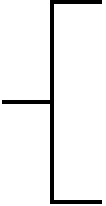 <mxfile>
    <diagram id="CaqJ7w5xzuBIlMxh9l4R" name="第 1 页">
        <mxGraphModel dx="1141" dy="736" grid="1" gridSize="10" guides="1" tooltips="1" connect="1" arrows="1" fold="1" page="1" pageScale="1" pageWidth="827" pageHeight="1169" math="0" shadow="0">
            <root>
                <mxCell id="0"/>
                <mxCell id="1" parent="0"/>
                <mxCell id="2" value="" style="strokeWidth=2;html=1;shape=mxgraph.flowchart.annotation_2;align=left;labelPosition=right;pointerEvents=1;" vertex="1" parent="1">
                    <mxGeometry x="260" y="260" width="50" height="100" as="geometry"/>
                </mxCell>
            </root>
        </mxGraphModel>
    </diagram>
</mxfile>
